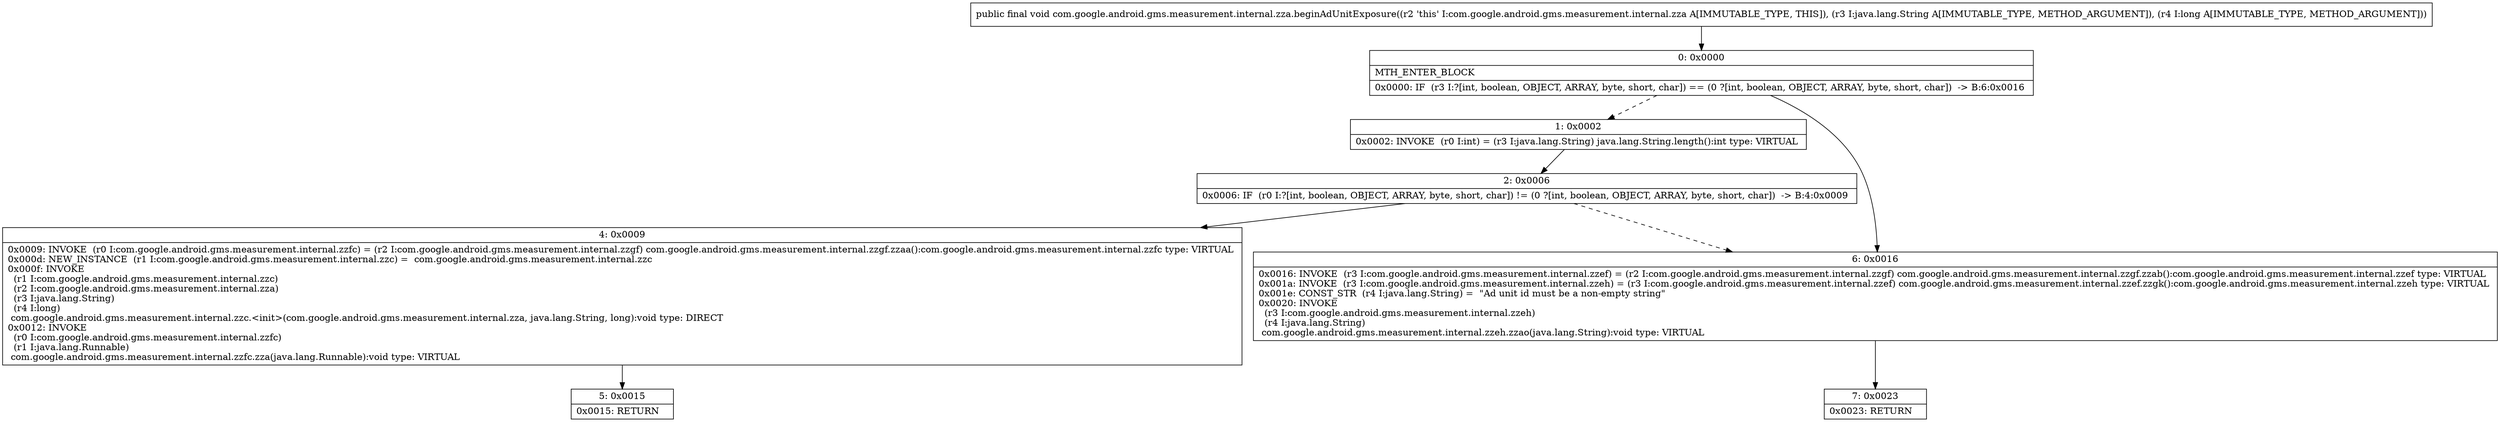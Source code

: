 digraph "CFG forcom.google.android.gms.measurement.internal.zza.beginAdUnitExposure(Ljava\/lang\/String;J)V" {
Node_0 [shape=record,label="{0\:\ 0x0000|MTH_ENTER_BLOCK\l|0x0000: IF  (r3 I:?[int, boolean, OBJECT, ARRAY, byte, short, char]) == (0 ?[int, boolean, OBJECT, ARRAY, byte, short, char])  \-\> B:6:0x0016 \l}"];
Node_1 [shape=record,label="{1\:\ 0x0002|0x0002: INVOKE  (r0 I:int) = (r3 I:java.lang.String) java.lang.String.length():int type: VIRTUAL \l}"];
Node_2 [shape=record,label="{2\:\ 0x0006|0x0006: IF  (r0 I:?[int, boolean, OBJECT, ARRAY, byte, short, char]) != (0 ?[int, boolean, OBJECT, ARRAY, byte, short, char])  \-\> B:4:0x0009 \l}"];
Node_4 [shape=record,label="{4\:\ 0x0009|0x0009: INVOKE  (r0 I:com.google.android.gms.measurement.internal.zzfc) = (r2 I:com.google.android.gms.measurement.internal.zzgf) com.google.android.gms.measurement.internal.zzgf.zzaa():com.google.android.gms.measurement.internal.zzfc type: VIRTUAL \l0x000d: NEW_INSTANCE  (r1 I:com.google.android.gms.measurement.internal.zzc) =  com.google.android.gms.measurement.internal.zzc \l0x000f: INVOKE  \l  (r1 I:com.google.android.gms.measurement.internal.zzc)\l  (r2 I:com.google.android.gms.measurement.internal.zza)\l  (r3 I:java.lang.String)\l  (r4 I:long)\l com.google.android.gms.measurement.internal.zzc.\<init\>(com.google.android.gms.measurement.internal.zza, java.lang.String, long):void type: DIRECT \l0x0012: INVOKE  \l  (r0 I:com.google.android.gms.measurement.internal.zzfc)\l  (r1 I:java.lang.Runnable)\l com.google.android.gms.measurement.internal.zzfc.zza(java.lang.Runnable):void type: VIRTUAL \l}"];
Node_5 [shape=record,label="{5\:\ 0x0015|0x0015: RETURN   \l}"];
Node_6 [shape=record,label="{6\:\ 0x0016|0x0016: INVOKE  (r3 I:com.google.android.gms.measurement.internal.zzef) = (r2 I:com.google.android.gms.measurement.internal.zzgf) com.google.android.gms.measurement.internal.zzgf.zzab():com.google.android.gms.measurement.internal.zzef type: VIRTUAL \l0x001a: INVOKE  (r3 I:com.google.android.gms.measurement.internal.zzeh) = (r3 I:com.google.android.gms.measurement.internal.zzef) com.google.android.gms.measurement.internal.zzef.zzgk():com.google.android.gms.measurement.internal.zzeh type: VIRTUAL \l0x001e: CONST_STR  (r4 I:java.lang.String) =  \"Ad unit id must be a non\-empty string\" \l0x0020: INVOKE  \l  (r3 I:com.google.android.gms.measurement.internal.zzeh)\l  (r4 I:java.lang.String)\l com.google.android.gms.measurement.internal.zzeh.zzao(java.lang.String):void type: VIRTUAL \l}"];
Node_7 [shape=record,label="{7\:\ 0x0023|0x0023: RETURN   \l}"];
MethodNode[shape=record,label="{public final void com.google.android.gms.measurement.internal.zza.beginAdUnitExposure((r2 'this' I:com.google.android.gms.measurement.internal.zza A[IMMUTABLE_TYPE, THIS]), (r3 I:java.lang.String A[IMMUTABLE_TYPE, METHOD_ARGUMENT]), (r4 I:long A[IMMUTABLE_TYPE, METHOD_ARGUMENT])) }"];
MethodNode -> Node_0;
Node_0 -> Node_1[style=dashed];
Node_0 -> Node_6;
Node_1 -> Node_2;
Node_2 -> Node_4;
Node_2 -> Node_6[style=dashed];
Node_4 -> Node_5;
Node_6 -> Node_7;
}

